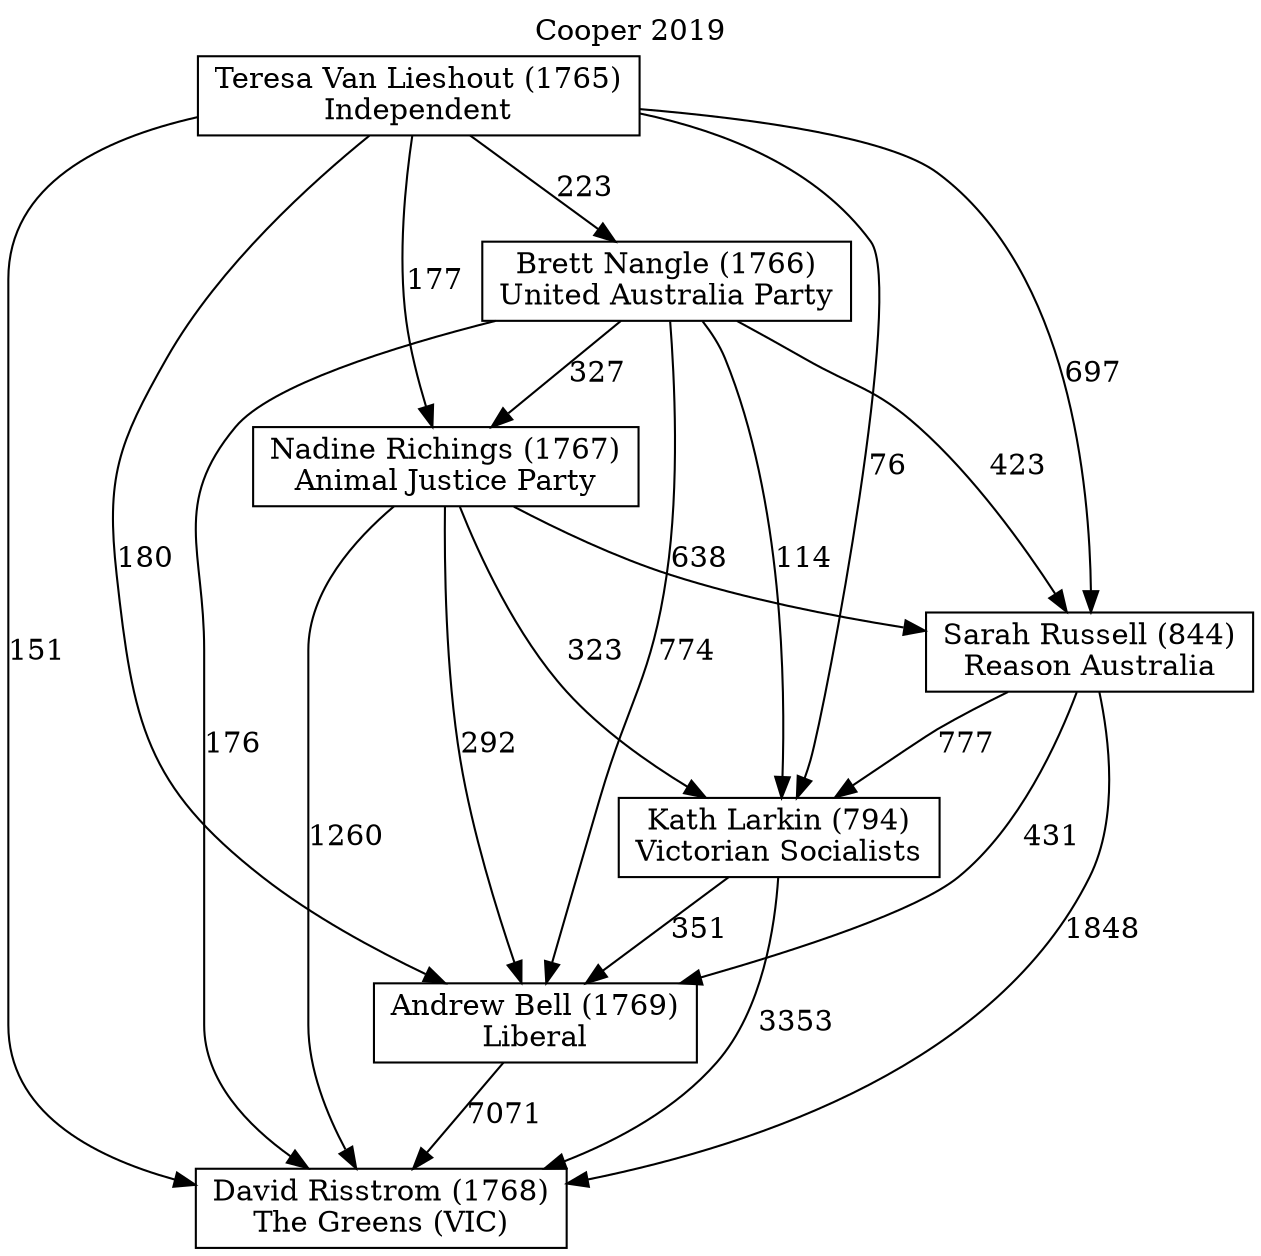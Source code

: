 // House preference flow
digraph "David Risstrom (1768)_Cooper_2019" {
	graph [label="Cooper 2019" labelloc=t mclimit=10]
	node [shape=box]
	"David Risstrom (1768)" [label="David Risstrom (1768)
The Greens (VIC)"]
	"Andrew Bell (1769)" [label="Andrew Bell (1769)
Liberal"]
	"Kath Larkin (794)" [label="Kath Larkin (794)
Victorian Socialists"]
	"Sarah Russell (844)" [label="Sarah Russell (844)
Reason Australia"]
	"Nadine Richings (1767)" [label="Nadine Richings (1767)
Animal Justice Party"]
	"Brett Nangle (1766)" [label="Brett Nangle (1766)
United Australia Party"]
	"Teresa Van Lieshout (1765)" [label="Teresa Van Lieshout (1765)
Independent"]
	"David Risstrom (1768)" [label="David Risstrom (1768)
The Greens (VIC)"]
	"Kath Larkin (794)" [label="Kath Larkin (794)
Victorian Socialists"]
	"Sarah Russell (844)" [label="Sarah Russell (844)
Reason Australia"]
	"Nadine Richings (1767)" [label="Nadine Richings (1767)
Animal Justice Party"]
	"Brett Nangle (1766)" [label="Brett Nangle (1766)
United Australia Party"]
	"Teresa Van Lieshout (1765)" [label="Teresa Van Lieshout (1765)
Independent"]
	"David Risstrom (1768)" [label="David Risstrom (1768)
The Greens (VIC)"]
	"Sarah Russell (844)" [label="Sarah Russell (844)
Reason Australia"]
	"Nadine Richings (1767)" [label="Nadine Richings (1767)
Animal Justice Party"]
	"Brett Nangle (1766)" [label="Brett Nangle (1766)
United Australia Party"]
	"Teresa Van Lieshout (1765)" [label="Teresa Van Lieshout (1765)
Independent"]
	"David Risstrom (1768)" [label="David Risstrom (1768)
The Greens (VIC)"]
	"Nadine Richings (1767)" [label="Nadine Richings (1767)
Animal Justice Party"]
	"Brett Nangle (1766)" [label="Brett Nangle (1766)
United Australia Party"]
	"Teresa Van Lieshout (1765)" [label="Teresa Van Lieshout (1765)
Independent"]
	"David Risstrom (1768)" [label="David Risstrom (1768)
The Greens (VIC)"]
	"Brett Nangle (1766)" [label="Brett Nangle (1766)
United Australia Party"]
	"Teresa Van Lieshout (1765)" [label="Teresa Van Lieshout (1765)
Independent"]
	"David Risstrom (1768)" [label="David Risstrom (1768)
The Greens (VIC)"]
	"Teresa Van Lieshout (1765)" [label="Teresa Van Lieshout (1765)
Independent"]
	"Teresa Van Lieshout (1765)" [label="Teresa Van Lieshout (1765)
Independent"]
	"Brett Nangle (1766)" [label="Brett Nangle (1766)
United Australia Party"]
	"Teresa Van Lieshout (1765)" [label="Teresa Van Lieshout (1765)
Independent"]
	"Teresa Van Lieshout (1765)" [label="Teresa Van Lieshout (1765)
Independent"]
	"Nadine Richings (1767)" [label="Nadine Richings (1767)
Animal Justice Party"]
	"Brett Nangle (1766)" [label="Brett Nangle (1766)
United Australia Party"]
	"Teresa Van Lieshout (1765)" [label="Teresa Van Lieshout (1765)
Independent"]
	"Nadine Richings (1767)" [label="Nadine Richings (1767)
Animal Justice Party"]
	"Teresa Van Lieshout (1765)" [label="Teresa Van Lieshout (1765)
Independent"]
	"Teresa Van Lieshout (1765)" [label="Teresa Van Lieshout (1765)
Independent"]
	"Brett Nangle (1766)" [label="Brett Nangle (1766)
United Australia Party"]
	"Teresa Van Lieshout (1765)" [label="Teresa Van Lieshout (1765)
Independent"]
	"Teresa Van Lieshout (1765)" [label="Teresa Van Lieshout (1765)
Independent"]
	"Sarah Russell (844)" [label="Sarah Russell (844)
Reason Australia"]
	"Nadine Richings (1767)" [label="Nadine Richings (1767)
Animal Justice Party"]
	"Brett Nangle (1766)" [label="Brett Nangle (1766)
United Australia Party"]
	"Teresa Van Lieshout (1765)" [label="Teresa Van Lieshout (1765)
Independent"]
	"Sarah Russell (844)" [label="Sarah Russell (844)
Reason Australia"]
	"Brett Nangle (1766)" [label="Brett Nangle (1766)
United Australia Party"]
	"Teresa Van Lieshout (1765)" [label="Teresa Van Lieshout (1765)
Independent"]
	"Sarah Russell (844)" [label="Sarah Russell (844)
Reason Australia"]
	"Teresa Van Lieshout (1765)" [label="Teresa Van Lieshout (1765)
Independent"]
	"Teresa Van Lieshout (1765)" [label="Teresa Van Lieshout (1765)
Independent"]
	"Brett Nangle (1766)" [label="Brett Nangle (1766)
United Australia Party"]
	"Teresa Van Lieshout (1765)" [label="Teresa Van Lieshout (1765)
Independent"]
	"Teresa Van Lieshout (1765)" [label="Teresa Van Lieshout (1765)
Independent"]
	"Nadine Richings (1767)" [label="Nadine Richings (1767)
Animal Justice Party"]
	"Brett Nangle (1766)" [label="Brett Nangle (1766)
United Australia Party"]
	"Teresa Van Lieshout (1765)" [label="Teresa Van Lieshout (1765)
Independent"]
	"Nadine Richings (1767)" [label="Nadine Richings (1767)
Animal Justice Party"]
	"Teresa Van Lieshout (1765)" [label="Teresa Van Lieshout (1765)
Independent"]
	"Teresa Van Lieshout (1765)" [label="Teresa Van Lieshout (1765)
Independent"]
	"Brett Nangle (1766)" [label="Brett Nangle (1766)
United Australia Party"]
	"Teresa Van Lieshout (1765)" [label="Teresa Van Lieshout (1765)
Independent"]
	"Teresa Van Lieshout (1765)" [label="Teresa Van Lieshout (1765)
Independent"]
	"Kath Larkin (794)" [label="Kath Larkin (794)
Victorian Socialists"]
	"Sarah Russell (844)" [label="Sarah Russell (844)
Reason Australia"]
	"Nadine Richings (1767)" [label="Nadine Richings (1767)
Animal Justice Party"]
	"Brett Nangle (1766)" [label="Brett Nangle (1766)
United Australia Party"]
	"Teresa Van Lieshout (1765)" [label="Teresa Van Lieshout (1765)
Independent"]
	"Kath Larkin (794)" [label="Kath Larkin (794)
Victorian Socialists"]
	"Nadine Richings (1767)" [label="Nadine Richings (1767)
Animal Justice Party"]
	"Brett Nangle (1766)" [label="Brett Nangle (1766)
United Australia Party"]
	"Teresa Van Lieshout (1765)" [label="Teresa Van Lieshout (1765)
Independent"]
	"Kath Larkin (794)" [label="Kath Larkin (794)
Victorian Socialists"]
	"Brett Nangle (1766)" [label="Brett Nangle (1766)
United Australia Party"]
	"Teresa Van Lieshout (1765)" [label="Teresa Van Lieshout (1765)
Independent"]
	"Kath Larkin (794)" [label="Kath Larkin (794)
Victorian Socialists"]
	"Teresa Van Lieshout (1765)" [label="Teresa Van Lieshout (1765)
Independent"]
	"Teresa Van Lieshout (1765)" [label="Teresa Van Lieshout (1765)
Independent"]
	"Brett Nangle (1766)" [label="Brett Nangle (1766)
United Australia Party"]
	"Teresa Van Lieshout (1765)" [label="Teresa Van Lieshout (1765)
Independent"]
	"Teresa Van Lieshout (1765)" [label="Teresa Van Lieshout (1765)
Independent"]
	"Nadine Richings (1767)" [label="Nadine Richings (1767)
Animal Justice Party"]
	"Brett Nangle (1766)" [label="Brett Nangle (1766)
United Australia Party"]
	"Teresa Van Lieshout (1765)" [label="Teresa Van Lieshout (1765)
Independent"]
	"Nadine Richings (1767)" [label="Nadine Richings (1767)
Animal Justice Party"]
	"Teresa Van Lieshout (1765)" [label="Teresa Van Lieshout (1765)
Independent"]
	"Teresa Van Lieshout (1765)" [label="Teresa Van Lieshout (1765)
Independent"]
	"Brett Nangle (1766)" [label="Brett Nangle (1766)
United Australia Party"]
	"Teresa Van Lieshout (1765)" [label="Teresa Van Lieshout (1765)
Independent"]
	"Teresa Van Lieshout (1765)" [label="Teresa Van Lieshout (1765)
Independent"]
	"Sarah Russell (844)" [label="Sarah Russell (844)
Reason Australia"]
	"Nadine Richings (1767)" [label="Nadine Richings (1767)
Animal Justice Party"]
	"Brett Nangle (1766)" [label="Brett Nangle (1766)
United Australia Party"]
	"Teresa Van Lieshout (1765)" [label="Teresa Van Lieshout (1765)
Independent"]
	"Sarah Russell (844)" [label="Sarah Russell (844)
Reason Australia"]
	"Brett Nangle (1766)" [label="Brett Nangle (1766)
United Australia Party"]
	"Teresa Van Lieshout (1765)" [label="Teresa Van Lieshout (1765)
Independent"]
	"Sarah Russell (844)" [label="Sarah Russell (844)
Reason Australia"]
	"Teresa Van Lieshout (1765)" [label="Teresa Van Lieshout (1765)
Independent"]
	"Teresa Van Lieshout (1765)" [label="Teresa Van Lieshout (1765)
Independent"]
	"Brett Nangle (1766)" [label="Brett Nangle (1766)
United Australia Party"]
	"Teresa Van Lieshout (1765)" [label="Teresa Van Lieshout (1765)
Independent"]
	"Teresa Van Lieshout (1765)" [label="Teresa Van Lieshout (1765)
Independent"]
	"Nadine Richings (1767)" [label="Nadine Richings (1767)
Animal Justice Party"]
	"Brett Nangle (1766)" [label="Brett Nangle (1766)
United Australia Party"]
	"Teresa Van Lieshout (1765)" [label="Teresa Van Lieshout (1765)
Independent"]
	"Nadine Richings (1767)" [label="Nadine Richings (1767)
Animal Justice Party"]
	"Teresa Van Lieshout (1765)" [label="Teresa Van Lieshout (1765)
Independent"]
	"Teresa Van Lieshout (1765)" [label="Teresa Van Lieshout (1765)
Independent"]
	"Brett Nangle (1766)" [label="Brett Nangle (1766)
United Australia Party"]
	"Teresa Van Lieshout (1765)" [label="Teresa Van Lieshout (1765)
Independent"]
	"Teresa Van Lieshout (1765)" [label="Teresa Van Lieshout (1765)
Independent"]
	"Andrew Bell (1769)" [label="Andrew Bell (1769)
Liberal"]
	"Kath Larkin (794)" [label="Kath Larkin (794)
Victorian Socialists"]
	"Sarah Russell (844)" [label="Sarah Russell (844)
Reason Australia"]
	"Nadine Richings (1767)" [label="Nadine Richings (1767)
Animal Justice Party"]
	"Brett Nangle (1766)" [label="Brett Nangle (1766)
United Australia Party"]
	"Teresa Van Lieshout (1765)" [label="Teresa Van Lieshout (1765)
Independent"]
	"Andrew Bell (1769)" [label="Andrew Bell (1769)
Liberal"]
	"Sarah Russell (844)" [label="Sarah Russell (844)
Reason Australia"]
	"Nadine Richings (1767)" [label="Nadine Richings (1767)
Animal Justice Party"]
	"Brett Nangle (1766)" [label="Brett Nangle (1766)
United Australia Party"]
	"Teresa Van Lieshout (1765)" [label="Teresa Van Lieshout (1765)
Independent"]
	"Andrew Bell (1769)" [label="Andrew Bell (1769)
Liberal"]
	"Nadine Richings (1767)" [label="Nadine Richings (1767)
Animal Justice Party"]
	"Brett Nangle (1766)" [label="Brett Nangle (1766)
United Australia Party"]
	"Teresa Van Lieshout (1765)" [label="Teresa Van Lieshout (1765)
Independent"]
	"Andrew Bell (1769)" [label="Andrew Bell (1769)
Liberal"]
	"Brett Nangle (1766)" [label="Brett Nangle (1766)
United Australia Party"]
	"Teresa Van Lieshout (1765)" [label="Teresa Van Lieshout (1765)
Independent"]
	"Andrew Bell (1769)" [label="Andrew Bell (1769)
Liberal"]
	"Teresa Van Lieshout (1765)" [label="Teresa Van Lieshout (1765)
Independent"]
	"Teresa Van Lieshout (1765)" [label="Teresa Van Lieshout (1765)
Independent"]
	"Brett Nangle (1766)" [label="Brett Nangle (1766)
United Australia Party"]
	"Teresa Van Lieshout (1765)" [label="Teresa Van Lieshout (1765)
Independent"]
	"Teresa Van Lieshout (1765)" [label="Teresa Van Lieshout (1765)
Independent"]
	"Nadine Richings (1767)" [label="Nadine Richings (1767)
Animal Justice Party"]
	"Brett Nangle (1766)" [label="Brett Nangle (1766)
United Australia Party"]
	"Teresa Van Lieshout (1765)" [label="Teresa Van Lieshout (1765)
Independent"]
	"Nadine Richings (1767)" [label="Nadine Richings (1767)
Animal Justice Party"]
	"Teresa Van Lieshout (1765)" [label="Teresa Van Lieshout (1765)
Independent"]
	"Teresa Van Lieshout (1765)" [label="Teresa Van Lieshout (1765)
Independent"]
	"Brett Nangle (1766)" [label="Brett Nangle (1766)
United Australia Party"]
	"Teresa Van Lieshout (1765)" [label="Teresa Van Lieshout (1765)
Independent"]
	"Teresa Van Lieshout (1765)" [label="Teresa Van Lieshout (1765)
Independent"]
	"Sarah Russell (844)" [label="Sarah Russell (844)
Reason Australia"]
	"Nadine Richings (1767)" [label="Nadine Richings (1767)
Animal Justice Party"]
	"Brett Nangle (1766)" [label="Brett Nangle (1766)
United Australia Party"]
	"Teresa Van Lieshout (1765)" [label="Teresa Van Lieshout (1765)
Independent"]
	"Sarah Russell (844)" [label="Sarah Russell (844)
Reason Australia"]
	"Brett Nangle (1766)" [label="Brett Nangle (1766)
United Australia Party"]
	"Teresa Van Lieshout (1765)" [label="Teresa Van Lieshout (1765)
Independent"]
	"Sarah Russell (844)" [label="Sarah Russell (844)
Reason Australia"]
	"Teresa Van Lieshout (1765)" [label="Teresa Van Lieshout (1765)
Independent"]
	"Teresa Van Lieshout (1765)" [label="Teresa Van Lieshout (1765)
Independent"]
	"Brett Nangle (1766)" [label="Brett Nangle (1766)
United Australia Party"]
	"Teresa Van Lieshout (1765)" [label="Teresa Van Lieshout (1765)
Independent"]
	"Teresa Van Lieshout (1765)" [label="Teresa Van Lieshout (1765)
Independent"]
	"Nadine Richings (1767)" [label="Nadine Richings (1767)
Animal Justice Party"]
	"Brett Nangle (1766)" [label="Brett Nangle (1766)
United Australia Party"]
	"Teresa Van Lieshout (1765)" [label="Teresa Van Lieshout (1765)
Independent"]
	"Nadine Richings (1767)" [label="Nadine Richings (1767)
Animal Justice Party"]
	"Teresa Van Lieshout (1765)" [label="Teresa Van Lieshout (1765)
Independent"]
	"Teresa Van Lieshout (1765)" [label="Teresa Van Lieshout (1765)
Independent"]
	"Brett Nangle (1766)" [label="Brett Nangle (1766)
United Australia Party"]
	"Teresa Van Lieshout (1765)" [label="Teresa Van Lieshout (1765)
Independent"]
	"Teresa Van Lieshout (1765)" [label="Teresa Van Lieshout (1765)
Independent"]
	"Kath Larkin (794)" [label="Kath Larkin (794)
Victorian Socialists"]
	"Sarah Russell (844)" [label="Sarah Russell (844)
Reason Australia"]
	"Nadine Richings (1767)" [label="Nadine Richings (1767)
Animal Justice Party"]
	"Brett Nangle (1766)" [label="Brett Nangle (1766)
United Australia Party"]
	"Teresa Van Lieshout (1765)" [label="Teresa Van Lieshout (1765)
Independent"]
	"Kath Larkin (794)" [label="Kath Larkin (794)
Victorian Socialists"]
	"Nadine Richings (1767)" [label="Nadine Richings (1767)
Animal Justice Party"]
	"Brett Nangle (1766)" [label="Brett Nangle (1766)
United Australia Party"]
	"Teresa Van Lieshout (1765)" [label="Teresa Van Lieshout (1765)
Independent"]
	"Kath Larkin (794)" [label="Kath Larkin (794)
Victorian Socialists"]
	"Brett Nangle (1766)" [label="Brett Nangle (1766)
United Australia Party"]
	"Teresa Van Lieshout (1765)" [label="Teresa Van Lieshout (1765)
Independent"]
	"Kath Larkin (794)" [label="Kath Larkin (794)
Victorian Socialists"]
	"Teresa Van Lieshout (1765)" [label="Teresa Van Lieshout (1765)
Independent"]
	"Teresa Van Lieshout (1765)" [label="Teresa Van Lieshout (1765)
Independent"]
	"Brett Nangle (1766)" [label="Brett Nangle (1766)
United Australia Party"]
	"Teresa Van Lieshout (1765)" [label="Teresa Van Lieshout (1765)
Independent"]
	"Teresa Van Lieshout (1765)" [label="Teresa Van Lieshout (1765)
Independent"]
	"Nadine Richings (1767)" [label="Nadine Richings (1767)
Animal Justice Party"]
	"Brett Nangle (1766)" [label="Brett Nangle (1766)
United Australia Party"]
	"Teresa Van Lieshout (1765)" [label="Teresa Van Lieshout (1765)
Independent"]
	"Nadine Richings (1767)" [label="Nadine Richings (1767)
Animal Justice Party"]
	"Teresa Van Lieshout (1765)" [label="Teresa Van Lieshout (1765)
Independent"]
	"Teresa Van Lieshout (1765)" [label="Teresa Van Lieshout (1765)
Independent"]
	"Brett Nangle (1766)" [label="Brett Nangle (1766)
United Australia Party"]
	"Teresa Van Lieshout (1765)" [label="Teresa Van Lieshout (1765)
Independent"]
	"Teresa Van Lieshout (1765)" [label="Teresa Van Lieshout (1765)
Independent"]
	"Sarah Russell (844)" [label="Sarah Russell (844)
Reason Australia"]
	"Nadine Richings (1767)" [label="Nadine Richings (1767)
Animal Justice Party"]
	"Brett Nangle (1766)" [label="Brett Nangle (1766)
United Australia Party"]
	"Teresa Van Lieshout (1765)" [label="Teresa Van Lieshout (1765)
Independent"]
	"Sarah Russell (844)" [label="Sarah Russell (844)
Reason Australia"]
	"Brett Nangle (1766)" [label="Brett Nangle (1766)
United Australia Party"]
	"Teresa Van Lieshout (1765)" [label="Teresa Van Lieshout (1765)
Independent"]
	"Sarah Russell (844)" [label="Sarah Russell (844)
Reason Australia"]
	"Teresa Van Lieshout (1765)" [label="Teresa Van Lieshout (1765)
Independent"]
	"Teresa Van Lieshout (1765)" [label="Teresa Van Lieshout (1765)
Independent"]
	"Brett Nangle (1766)" [label="Brett Nangle (1766)
United Australia Party"]
	"Teresa Van Lieshout (1765)" [label="Teresa Van Lieshout (1765)
Independent"]
	"Teresa Van Lieshout (1765)" [label="Teresa Van Lieshout (1765)
Independent"]
	"Nadine Richings (1767)" [label="Nadine Richings (1767)
Animal Justice Party"]
	"Brett Nangle (1766)" [label="Brett Nangle (1766)
United Australia Party"]
	"Teresa Van Lieshout (1765)" [label="Teresa Van Lieshout (1765)
Independent"]
	"Nadine Richings (1767)" [label="Nadine Richings (1767)
Animal Justice Party"]
	"Teresa Van Lieshout (1765)" [label="Teresa Van Lieshout (1765)
Independent"]
	"Teresa Van Lieshout (1765)" [label="Teresa Van Lieshout (1765)
Independent"]
	"Brett Nangle (1766)" [label="Brett Nangle (1766)
United Australia Party"]
	"Teresa Van Lieshout (1765)" [label="Teresa Van Lieshout (1765)
Independent"]
	"Teresa Van Lieshout (1765)" [label="Teresa Van Lieshout (1765)
Independent"]
	"Andrew Bell (1769)" -> "David Risstrom (1768)" [label=7071]
	"Kath Larkin (794)" -> "Andrew Bell (1769)" [label=351]
	"Sarah Russell (844)" -> "Kath Larkin (794)" [label=777]
	"Nadine Richings (1767)" -> "Sarah Russell (844)" [label=638]
	"Brett Nangle (1766)" -> "Nadine Richings (1767)" [label=327]
	"Teresa Van Lieshout (1765)" -> "Brett Nangle (1766)" [label=223]
	"Kath Larkin (794)" -> "David Risstrom (1768)" [label=3353]
	"Sarah Russell (844)" -> "David Risstrom (1768)" [label=1848]
	"Nadine Richings (1767)" -> "David Risstrom (1768)" [label=1260]
	"Brett Nangle (1766)" -> "David Risstrom (1768)" [label=176]
	"Teresa Van Lieshout (1765)" -> "David Risstrom (1768)" [label=151]
	"Teresa Van Lieshout (1765)" -> "Nadine Richings (1767)" [label=177]
	"Brett Nangle (1766)" -> "Sarah Russell (844)" [label=423]
	"Teresa Van Lieshout (1765)" -> "Sarah Russell (844)" [label=697]
	"Nadine Richings (1767)" -> "Kath Larkin (794)" [label=323]
	"Brett Nangle (1766)" -> "Kath Larkin (794)" [label=114]
	"Teresa Van Lieshout (1765)" -> "Kath Larkin (794)" [label=76]
	"Sarah Russell (844)" -> "Andrew Bell (1769)" [label=431]
	"Nadine Richings (1767)" -> "Andrew Bell (1769)" [label=292]
	"Brett Nangle (1766)" -> "Andrew Bell (1769)" [label=774]
	"Teresa Van Lieshout (1765)" -> "Andrew Bell (1769)" [label=180]
}
